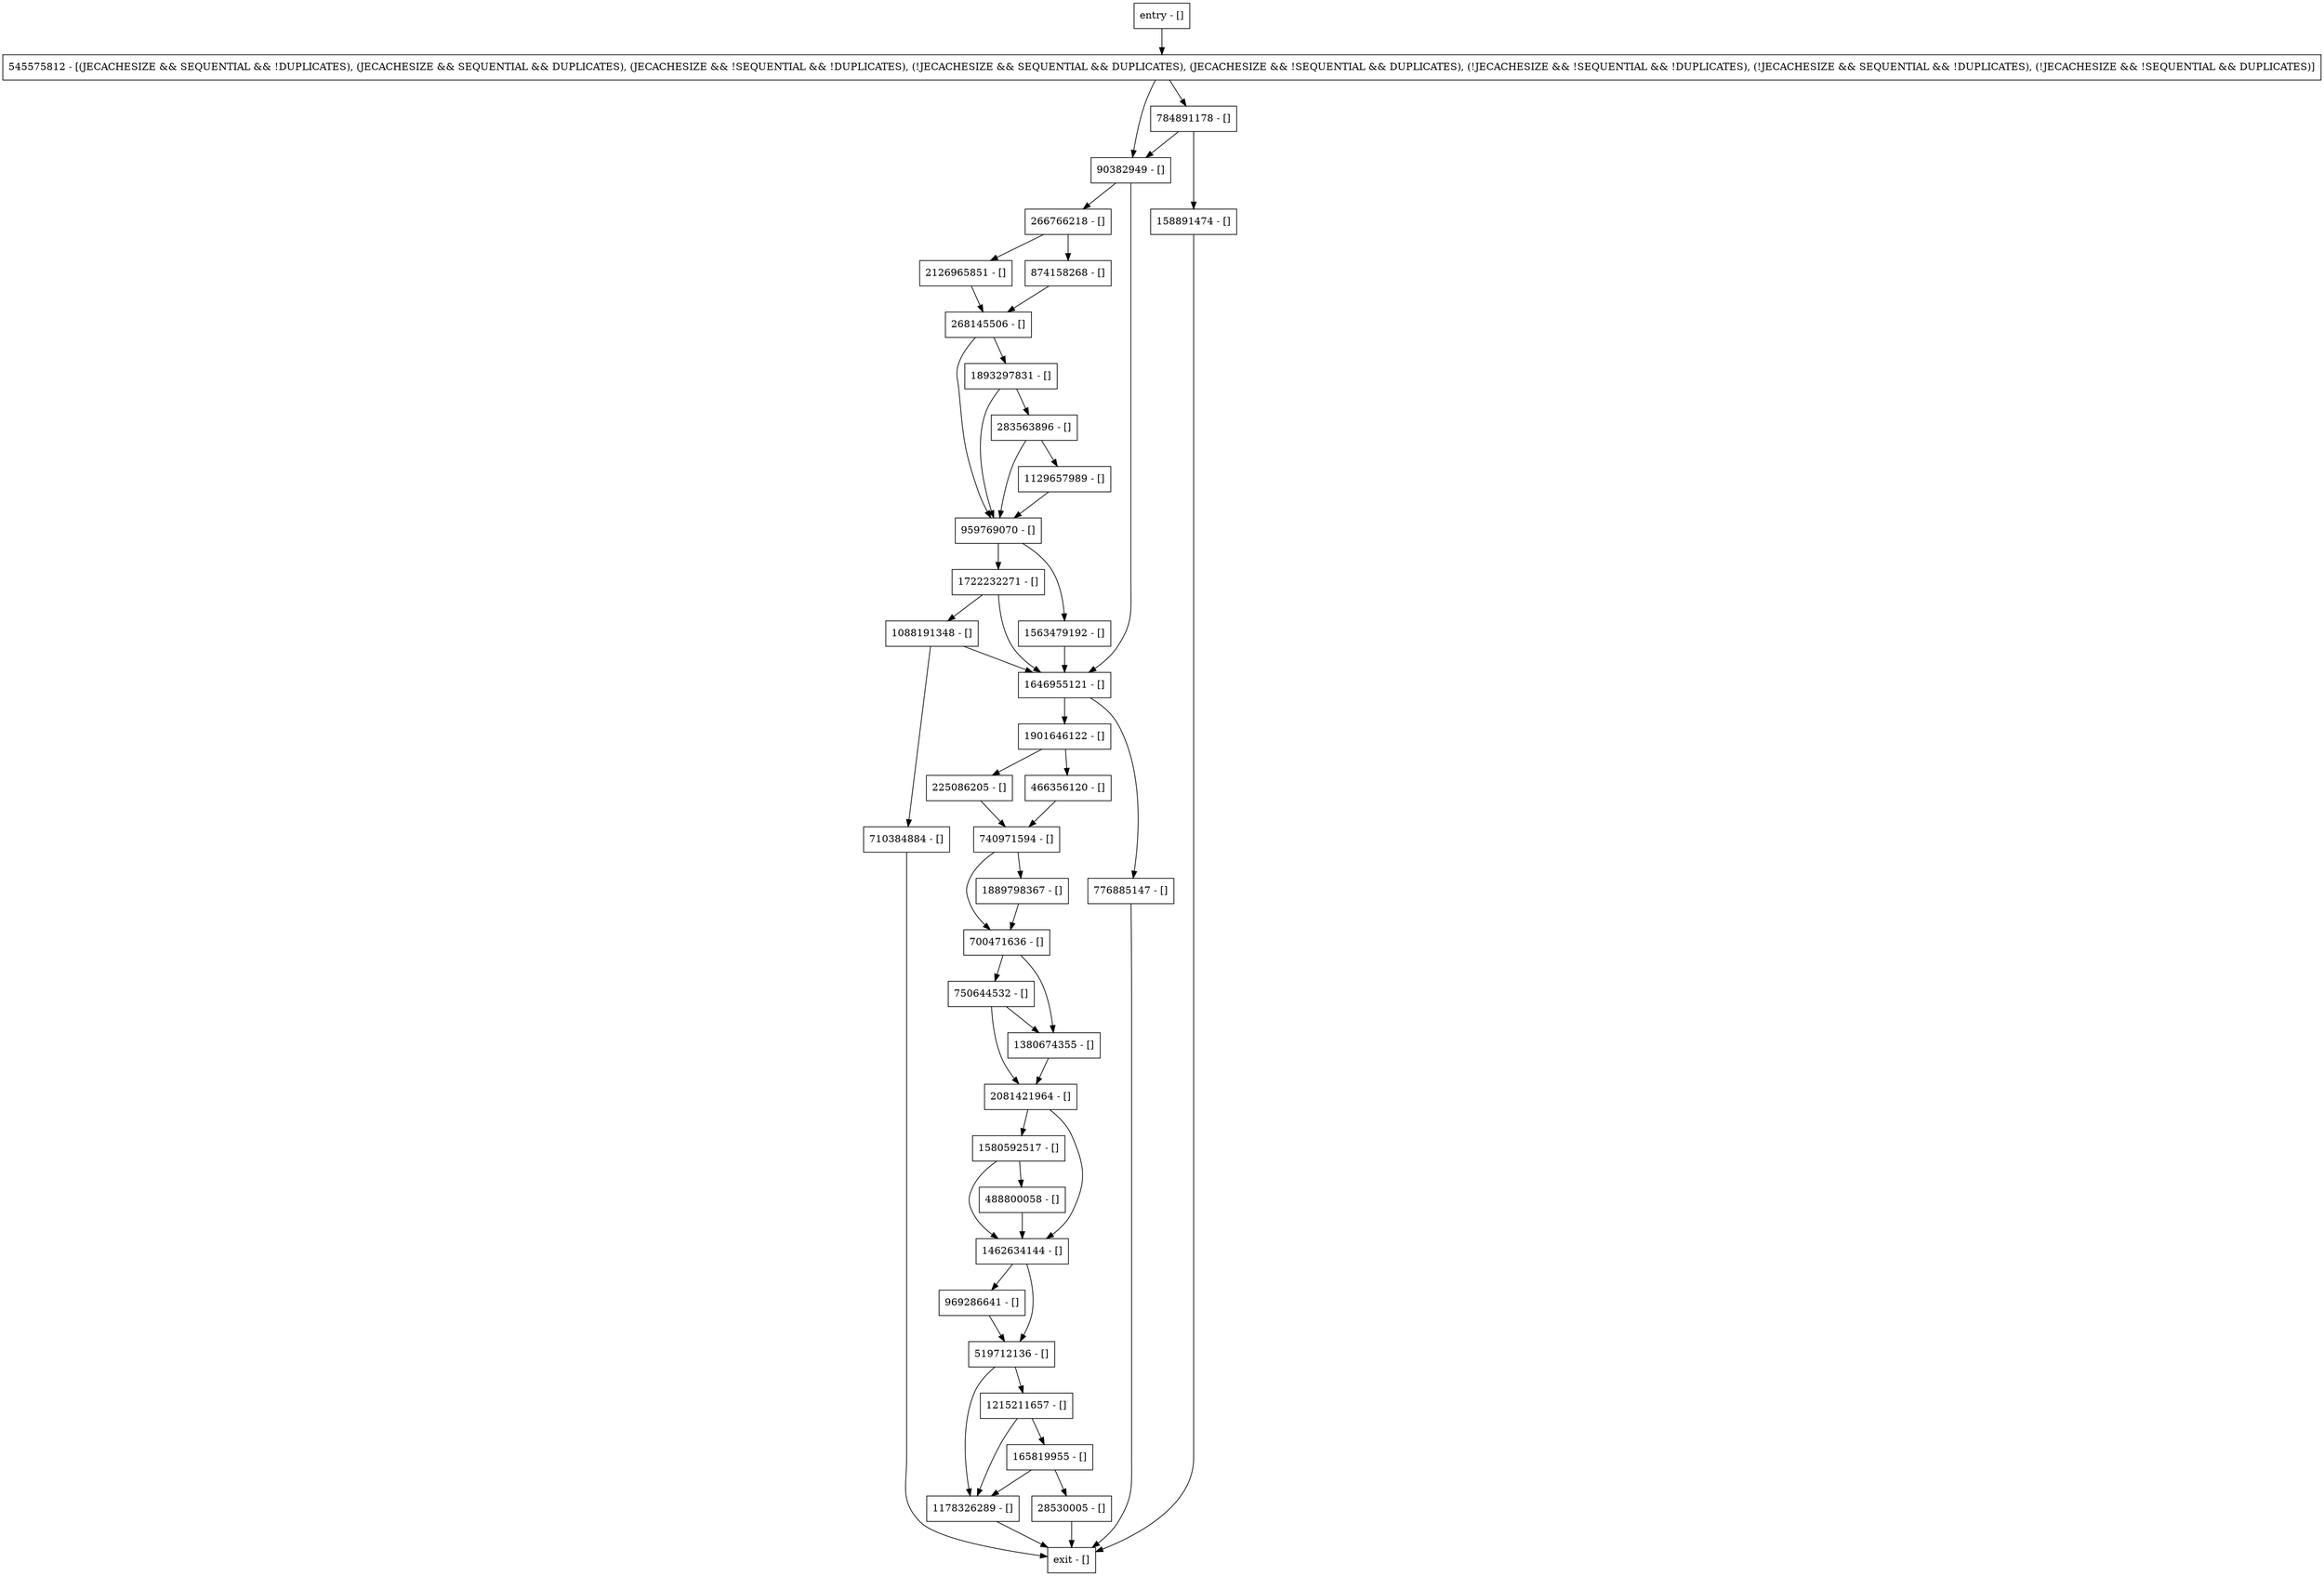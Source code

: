 digraph insertEntry1 {
node [shape=record];
488800058 [label="488800058 - []"];
28530005 [label="28530005 - []"];
1215211657 [label="1215211657 - []"];
2081421964 [label="2081421964 - []"];
90382949 [label="90382949 - []"];
874158268 [label="874158268 - []"];
158891474 [label="158891474 - []"];
1646955121 [label="1646955121 - []"];
2126965851 [label="2126965851 - []"];
466356120 [label="466356120 - []"];
1893297831 [label="1893297831 - []"];
1901646122 [label="1901646122 - []"];
710384884 [label="710384884 - []"];
776885147 [label="776885147 - []"];
1380674355 [label="1380674355 - []"];
1129657989 [label="1129657989 - []"];
1178326289 [label="1178326289 - []"];
959769070 [label="959769070 - []"];
1563479192 [label="1563479192 - []"];
1462634144 [label="1462634144 - []"];
1889798367 [label="1889798367 - []"];
225086205 [label="225086205 - []"];
750644532 [label="750644532 - []"];
1722232271 [label="1722232271 - []"];
266766218 [label="266766218 - []"];
740971594 [label="740971594 - []"];
283563896 [label="283563896 - []"];
268145506 [label="268145506 - []"];
entry [label="entry - []"];
exit [label="exit - []"];
700471636 [label="700471636 - []"];
1088191348 [label="1088191348 - []"];
519712136 [label="519712136 - []"];
784891178 [label="784891178 - []"];
165819955 [label="165819955 - []"];
1580592517 [label="1580592517 - []"];
545575812 [label="545575812 - [(JECACHESIZE && SEQUENTIAL && !DUPLICATES), (JECACHESIZE && SEQUENTIAL && DUPLICATES), (JECACHESIZE && !SEQUENTIAL && !DUPLICATES), (!JECACHESIZE && SEQUENTIAL && DUPLICATES), (JECACHESIZE && !SEQUENTIAL && DUPLICATES), (!JECACHESIZE && !SEQUENTIAL && !DUPLICATES), (!JECACHESIZE && SEQUENTIAL && !DUPLICATES), (!JECACHESIZE && !SEQUENTIAL && DUPLICATES)]"];
969286641 [label="969286641 - []"];
entry;
exit;
488800058 -> 1462634144;
28530005 -> exit;
1215211657 -> 165819955;
1215211657 -> 1178326289;
2081421964 -> 1462634144;
2081421964 -> 1580592517;
90382949 -> 1646955121;
90382949 -> 266766218;
874158268 -> 268145506;
158891474 -> exit;
1646955121 -> 1901646122;
1646955121 -> 776885147;
2126965851 -> 268145506;
466356120 -> 740971594;
1893297831 -> 959769070;
1893297831 -> 283563896;
1901646122 -> 225086205;
1901646122 -> 466356120;
710384884 -> exit;
776885147 -> exit;
1380674355 -> 2081421964;
1129657989 -> 959769070;
1178326289 -> exit;
959769070 -> 1563479192;
959769070 -> 1722232271;
1563479192 -> 1646955121;
1462634144 -> 519712136;
1462634144 -> 969286641;
1889798367 -> 700471636;
225086205 -> 740971594;
750644532 -> 1380674355;
750644532 -> 2081421964;
1722232271 -> 1088191348;
1722232271 -> 1646955121;
266766218 -> 874158268;
266766218 -> 2126965851;
740971594 -> 700471636;
740971594 -> 1889798367;
283563896 -> 959769070;
283563896 -> 1129657989;
268145506 -> 959769070;
268145506 -> 1893297831;
entry -> 545575812;
700471636 -> 1380674355;
700471636 -> 750644532;
1088191348 -> 710384884;
1088191348 -> 1646955121;
519712136 -> 1215211657;
519712136 -> 1178326289;
784891178 -> 90382949;
784891178 -> 158891474;
165819955 -> 28530005;
165819955 -> 1178326289;
1580592517 -> 488800058;
1580592517 -> 1462634144;
545575812 -> 784891178;
545575812 -> 90382949;
969286641 -> 519712136;
}
